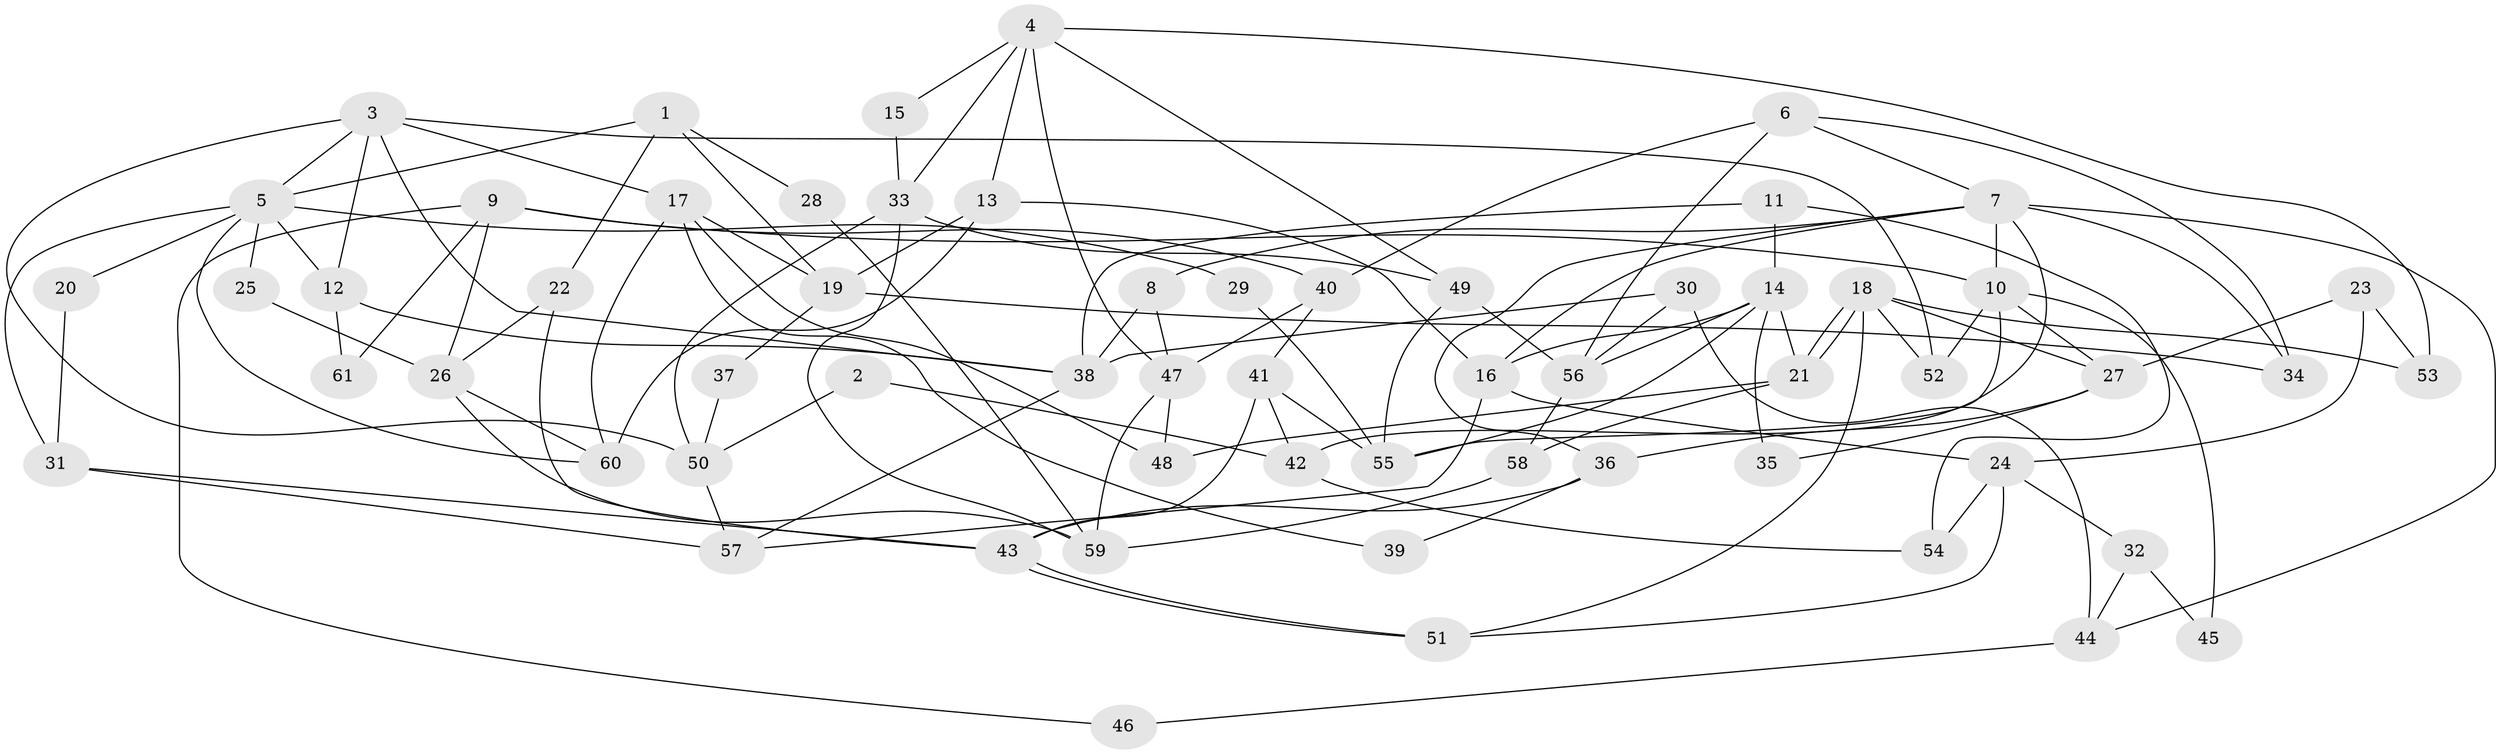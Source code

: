// Generated by graph-tools (version 1.1) at 2025/36/03/09/25 02:36:02]
// undirected, 61 vertices, 122 edges
graph export_dot {
graph [start="1"]
  node [color=gray90,style=filled];
  1;
  2;
  3;
  4;
  5;
  6;
  7;
  8;
  9;
  10;
  11;
  12;
  13;
  14;
  15;
  16;
  17;
  18;
  19;
  20;
  21;
  22;
  23;
  24;
  25;
  26;
  27;
  28;
  29;
  30;
  31;
  32;
  33;
  34;
  35;
  36;
  37;
  38;
  39;
  40;
  41;
  42;
  43;
  44;
  45;
  46;
  47;
  48;
  49;
  50;
  51;
  52;
  53;
  54;
  55;
  56;
  57;
  58;
  59;
  60;
  61;
  1 -- 5;
  1 -- 22;
  1 -- 19;
  1 -- 28;
  2 -- 42;
  2 -- 50;
  3 -- 12;
  3 -- 50;
  3 -- 5;
  3 -- 17;
  3 -- 38;
  3 -- 52;
  4 -- 33;
  4 -- 47;
  4 -- 13;
  4 -- 15;
  4 -- 49;
  4 -- 53;
  5 -- 60;
  5 -- 12;
  5 -- 20;
  5 -- 25;
  5 -- 29;
  5 -- 31;
  6 -- 7;
  6 -- 40;
  6 -- 34;
  6 -- 56;
  7 -- 34;
  7 -- 10;
  7 -- 8;
  7 -- 16;
  7 -- 36;
  7 -- 42;
  7 -- 44;
  8 -- 38;
  8 -- 47;
  9 -- 26;
  9 -- 10;
  9 -- 40;
  9 -- 46;
  9 -- 61;
  10 -- 27;
  10 -- 55;
  10 -- 45;
  10 -- 52;
  11 -- 14;
  11 -- 38;
  11 -- 54;
  12 -- 38;
  12 -- 61;
  13 -- 16;
  13 -- 19;
  13 -- 60;
  14 -- 16;
  14 -- 55;
  14 -- 21;
  14 -- 35;
  14 -- 56;
  15 -- 33;
  16 -- 24;
  16 -- 57;
  17 -- 19;
  17 -- 39;
  17 -- 48;
  17 -- 60;
  18 -- 52;
  18 -- 21;
  18 -- 21;
  18 -- 27;
  18 -- 51;
  18 -- 53;
  19 -- 34;
  19 -- 37;
  20 -- 31;
  21 -- 48;
  21 -- 58;
  22 -- 43;
  22 -- 26;
  23 -- 27;
  23 -- 53;
  23 -- 24;
  24 -- 51;
  24 -- 32;
  24 -- 54;
  25 -- 26;
  26 -- 59;
  26 -- 60;
  27 -- 36;
  27 -- 35;
  28 -- 59;
  29 -- 55;
  30 -- 56;
  30 -- 38;
  30 -- 44;
  31 -- 43;
  31 -- 57;
  32 -- 44;
  32 -- 45;
  33 -- 59;
  33 -- 49;
  33 -- 50;
  36 -- 43;
  36 -- 39;
  37 -- 50;
  38 -- 57;
  40 -- 47;
  40 -- 41;
  41 -- 42;
  41 -- 43;
  41 -- 55;
  42 -- 54;
  43 -- 51;
  43 -- 51;
  44 -- 46;
  47 -- 48;
  47 -- 59;
  49 -- 56;
  49 -- 55;
  50 -- 57;
  56 -- 58;
  58 -- 59;
}
